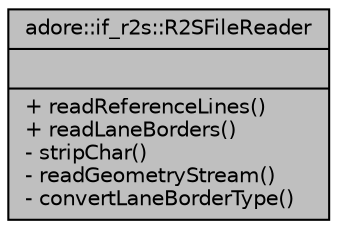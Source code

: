 digraph "adore::if_r2s::R2SFileReader"
{
 // LATEX_PDF_SIZE
  edge [fontname="Helvetica",fontsize="10",labelfontname="Helvetica",labelfontsize="10"];
  node [fontname="Helvetica",fontsize="10",shape=record];
  Node1 [label="{adore::if_r2s::R2SFileReader\n||+ readReferenceLines()\l+ readLaneBorders()\l- stripChar()\l- readGeometryStream()\l- convertLaneBorderType()\l}",height=0.2,width=0.4,color="black", fillcolor="grey75", style="filled", fontcolor="black",tooltip=" "];
}

